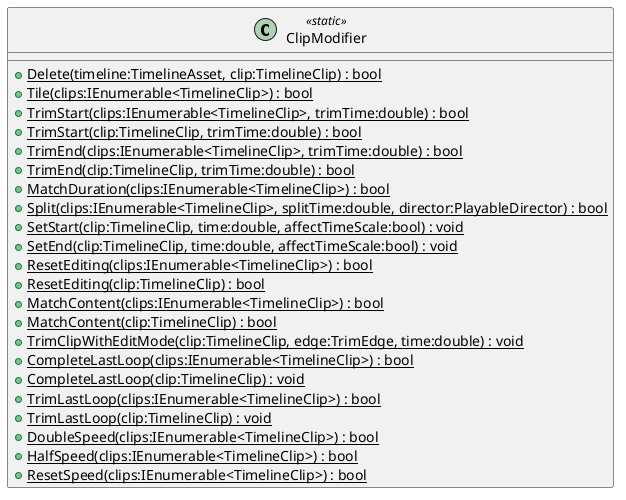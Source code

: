 @startuml
class ClipModifier <<static>> {
    + {static} Delete(timeline:TimelineAsset, clip:TimelineClip) : bool
    + {static} Tile(clips:IEnumerable<TimelineClip>) : bool
    + {static} TrimStart(clips:IEnumerable<TimelineClip>, trimTime:double) : bool
    + {static} TrimStart(clip:TimelineClip, trimTime:double) : bool
    + {static} TrimEnd(clips:IEnumerable<TimelineClip>, trimTime:double) : bool
    + {static} TrimEnd(clip:TimelineClip, trimTime:double) : bool
    + {static} MatchDuration(clips:IEnumerable<TimelineClip>) : bool
    + {static} Split(clips:IEnumerable<TimelineClip>, splitTime:double, director:PlayableDirector) : bool
    + {static} SetStart(clip:TimelineClip, time:double, affectTimeScale:bool) : void
    + {static} SetEnd(clip:TimelineClip, time:double, affectTimeScale:bool) : void
    + {static} ResetEditing(clips:IEnumerable<TimelineClip>) : bool
    + {static} ResetEditing(clip:TimelineClip) : bool
    + {static} MatchContent(clips:IEnumerable<TimelineClip>) : bool
    + {static} MatchContent(clip:TimelineClip) : bool
    + {static} TrimClipWithEditMode(clip:TimelineClip, edge:TrimEdge, time:double) : void
    + {static} CompleteLastLoop(clips:IEnumerable<TimelineClip>) : bool
    + {static} CompleteLastLoop(clip:TimelineClip) : void
    + {static} TrimLastLoop(clips:IEnumerable<TimelineClip>) : bool
    + {static} TrimLastLoop(clip:TimelineClip) : void
    + {static} DoubleSpeed(clips:IEnumerable<TimelineClip>) : bool
    + {static} HalfSpeed(clips:IEnumerable<TimelineClip>) : bool
    + {static} ResetSpeed(clips:IEnumerable<TimelineClip>) : bool
}
@enduml

